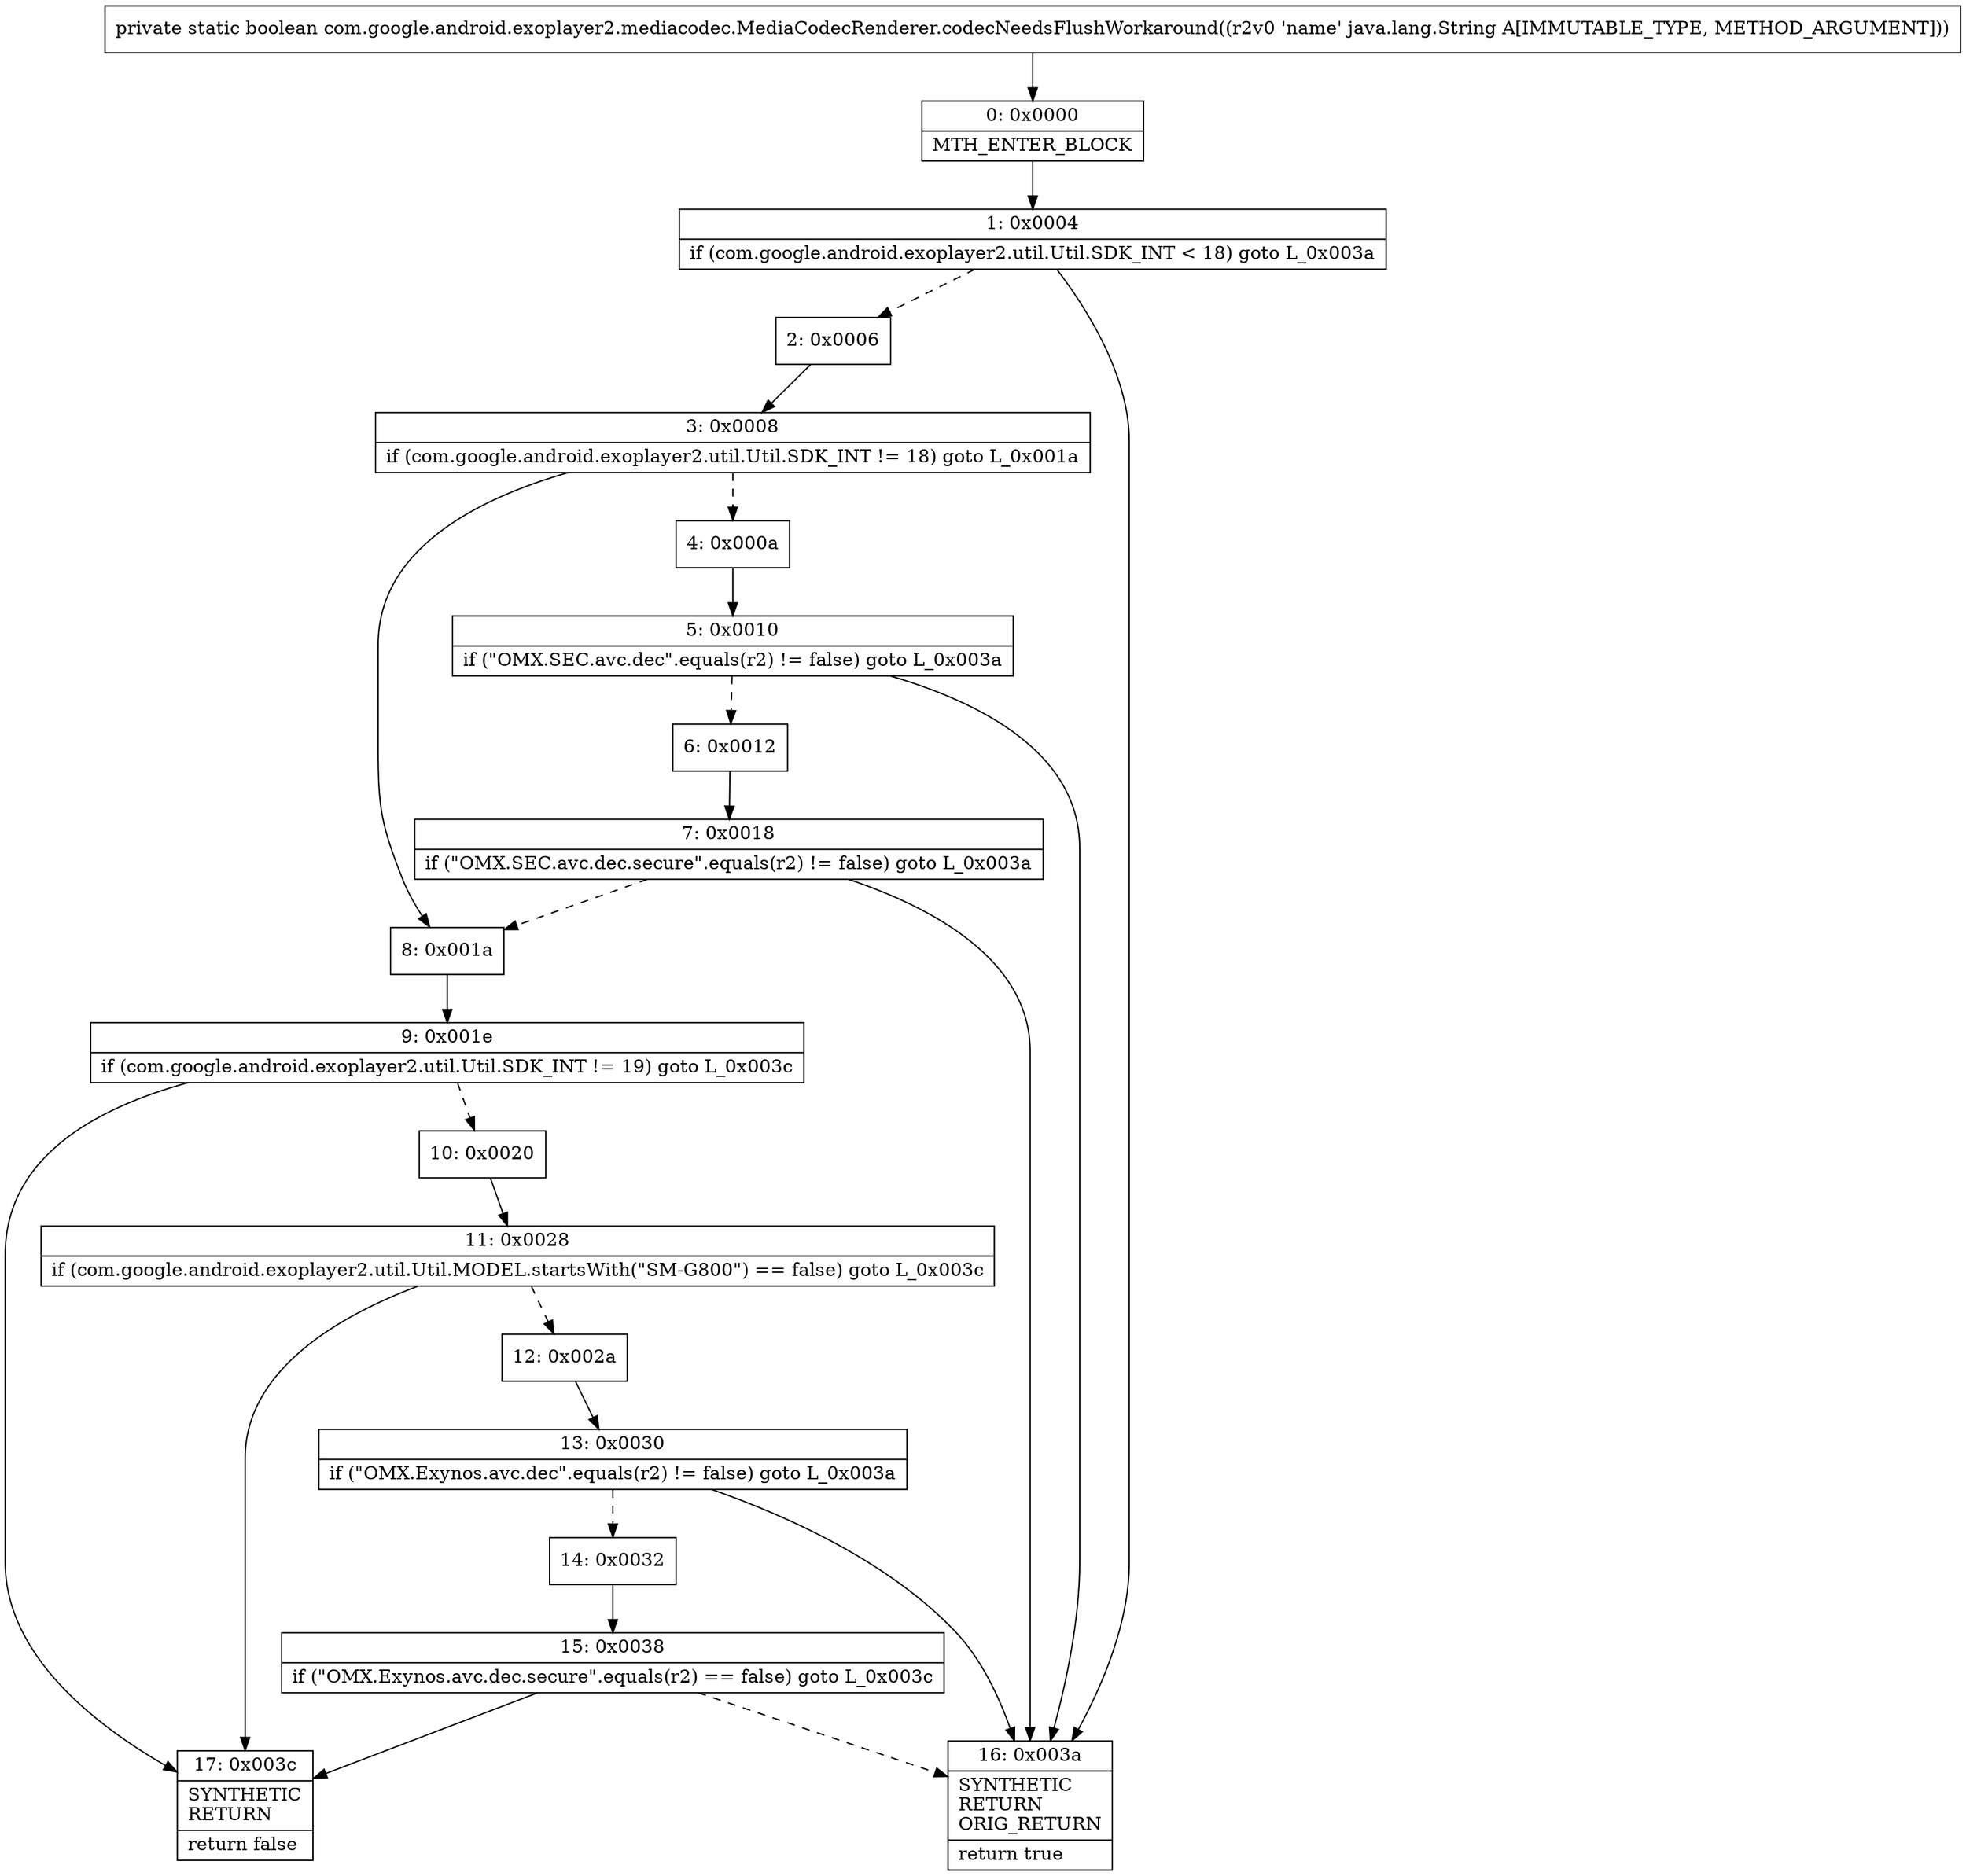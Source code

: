 digraph "CFG forcom.google.android.exoplayer2.mediacodec.MediaCodecRenderer.codecNeedsFlushWorkaround(Ljava\/lang\/String;)Z" {
Node_0 [shape=record,label="{0\:\ 0x0000|MTH_ENTER_BLOCK\l}"];
Node_1 [shape=record,label="{1\:\ 0x0004|if (com.google.android.exoplayer2.util.Util.SDK_INT \< 18) goto L_0x003a\l}"];
Node_2 [shape=record,label="{2\:\ 0x0006}"];
Node_3 [shape=record,label="{3\:\ 0x0008|if (com.google.android.exoplayer2.util.Util.SDK_INT != 18) goto L_0x001a\l}"];
Node_4 [shape=record,label="{4\:\ 0x000a}"];
Node_5 [shape=record,label="{5\:\ 0x0010|if (\"OMX.SEC.avc.dec\".equals(r2) != false) goto L_0x003a\l}"];
Node_6 [shape=record,label="{6\:\ 0x0012}"];
Node_7 [shape=record,label="{7\:\ 0x0018|if (\"OMX.SEC.avc.dec.secure\".equals(r2) != false) goto L_0x003a\l}"];
Node_8 [shape=record,label="{8\:\ 0x001a}"];
Node_9 [shape=record,label="{9\:\ 0x001e|if (com.google.android.exoplayer2.util.Util.SDK_INT != 19) goto L_0x003c\l}"];
Node_10 [shape=record,label="{10\:\ 0x0020}"];
Node_11 [shape=record,label="{11\:\ 0x0028|if (com.google.android.exoplayer2.util.Util.MODEL.startsWith(\"SM\-G800\") == false) goto L_0x003c\l}"];
Node_12 [shape=record,label="{12\:\ 0x002a}"];
Node_13 [shape=record,label="{13\:\ 0x0030|if (\"OMX.Exynos.avc.dec\".equals(r2) != false) goto L_0x003a\l}"];
Node_14 [shape=record,label="{14\:\ 0x0032}"];
Node_15 [shape=record,label="{15\:\ 0x0038|if (\"OMX.Exynos.avc.dec.secure\".equals(r2) == false) goto L_0x003c\l}"];
Node_16 [shape=record,label="{16\:\ 0x003a|SYNTHETIC\lRETURN\lORIG_RETURN\l|return true\l}"];
Node_17 [shape=record,label="{17\:\ 0x003c|SYNTHETIC\lRETURN\l|return false\l}"];
MethodNode[shape=record,label="{private static boolean com.google.android.exoplayer2.mediacodec.MediaCodecRenderer.codecNeedsFlushWorkaround((r2v0 'name' java.lang.String A[IMMUTABLE_TYPE, METHOD_ARGUMENT])) }"];
MethodNode -> Node_0;
Node_0 -> Node_1;
Node_1 -> Node_2[style=dashed];
Node_1 -> Node_16;
Node_2 -> Node_3;
Node_3 -> Node_4[style=dashed];
Node_3 -> Node_8;
Node_4 -> Node_5;
Node_5 -> Node_6[style=dashed];
Node_5 -> Node_16;
Node_6 -> Node_7;
Node_7 -> Node_8[style=dashed];
Node_7 -> Node_16;
Node_8 -> Node_9;
Node_9 -> Node_10[style=dashed];
Node_9 -> Node_17;
Node_10 -> Node_11;
Node_11 -> Node_12[style=dashed];
Node_11 -> Node_17;
Node_12 -> Node_13;
Node_13 -> Node_14[style=dashed];
Node_13 -> Node_16;
Node_14 -> Node_15;
Node_15 -> Node_16[style=dashed];
Node_15 -> Node_17;
}

